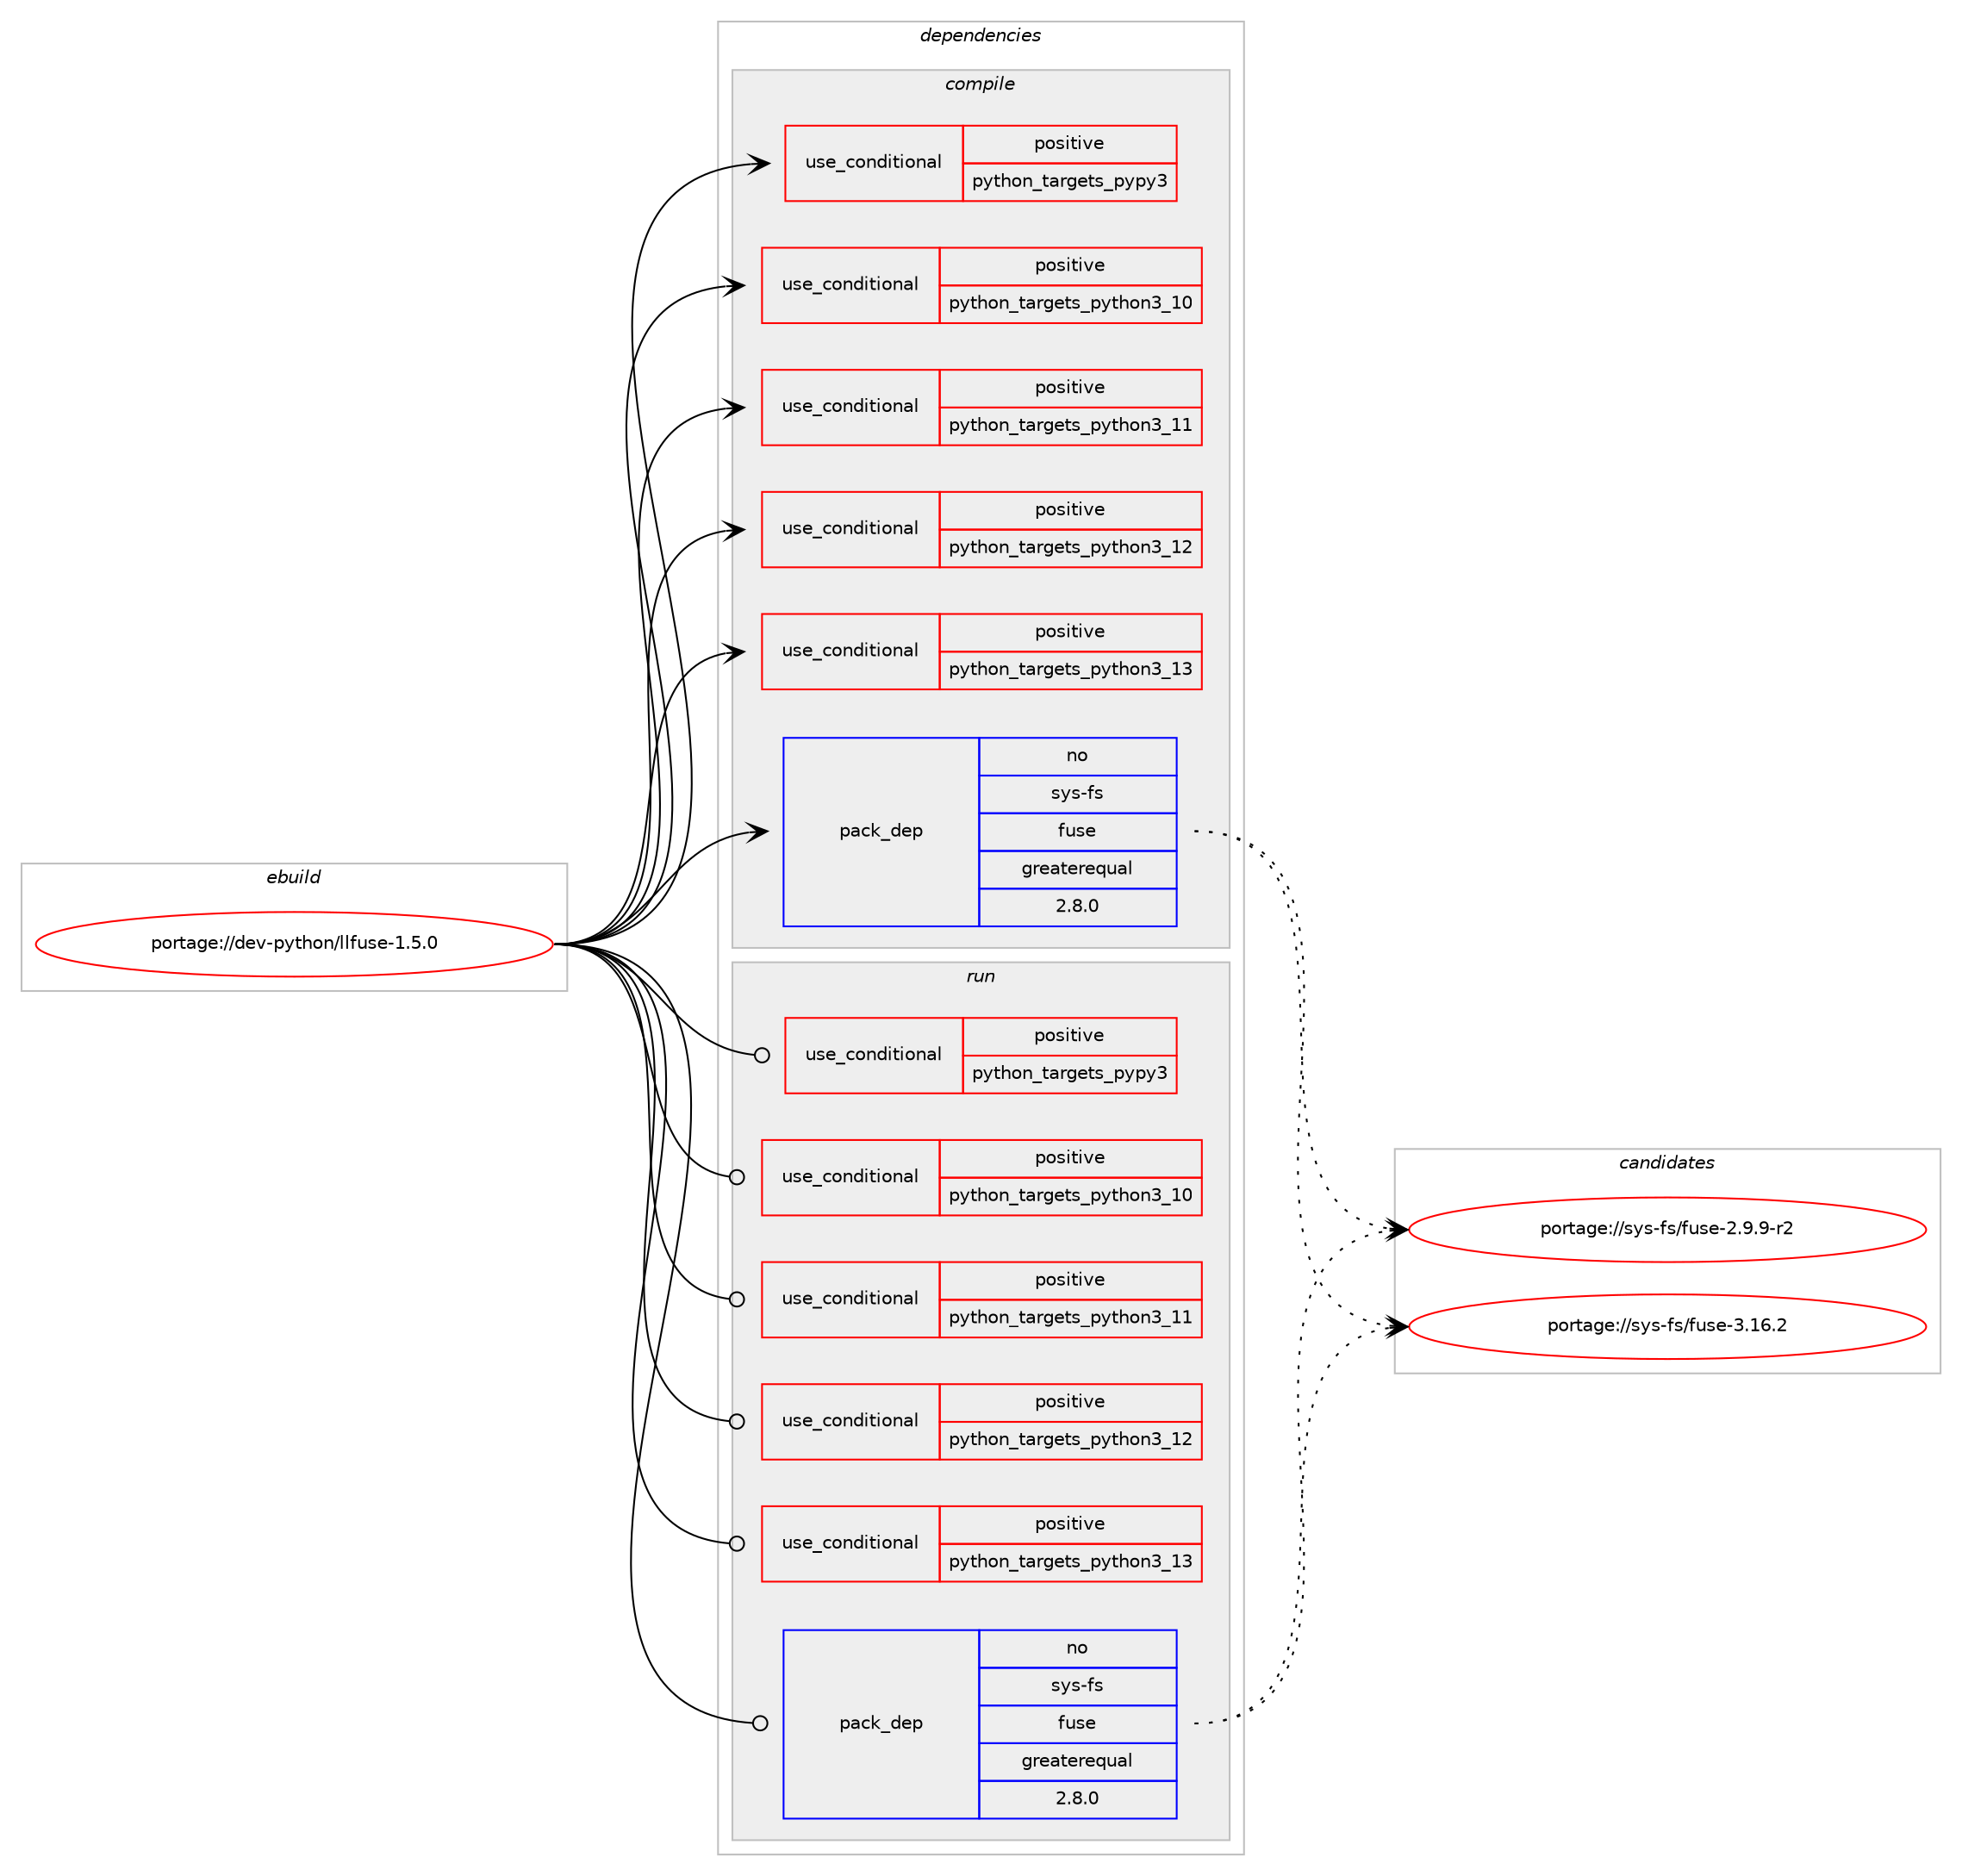 digraph prolog {

# *************
# Graph options
# *************

newrank=true;
concentrate=true;
compound=true;
graph [rankdir=LR,fontname=Helvetica,fontsize=10,ranksep=1.5];#, ranksep=2.5, nodesep=0.2];
edge  [arrowhead=vee];
node  [fontname=Helvetica,fontsize=10];

# **********
# The ebuild
# **********

subgraph cluster_leftcol {
color=gray;
rank=same;
label=<<i>ebuild</i>>;
id [label="portage://dev-python/llfuse-1.5.0", color=red, width=4, href="../dev-python/llfuse-1.5.0.svg"];
}

# ****************
# The dependencies
# ****************

subgraph cluster_midcol {
color=gray;
label=<<i>dependencies</i>>;
subgraph cluster_compile {
fillcolor="#eeeeee";
style=filled;
label=<<i>compile</i>>;
subgraph cond33510 {
dependency75535 [label=<<TABLE BORDER="0" CELLBORDER="1" CELLSPACING="0" CELLPADDING="4"><TR><TD ROWSPAN="3" CELLPADDING="10">use_conditional</TD></TR><TR><TD>positive</TD></TR><TR><TD>python_targets_pypy3</TD></TR></TABLE>>, shape=none, color=red];
# *** BEGIN UNKNOWN DEPENDENCY TYPE (TODO) ***
# dependency75535 -> package_dependency(portage://dev-python/llfuse-1.5.0,install,no,dev-python,pypy3,none,[,,],any_same_slot,[])
# *** END UNKNOWN DEPENDENCY TYPE (TODO) ***

}
id:e -> dependency75535:w [weight=20,style="solid",arrowhead="vee"];
subgraph cond33511 {
dependency75536 [label=<<TABLE BORDER="0" CELLBORDER="1" CELLSPACING="0" CELLPADDING="4"><TR><TD ROWSPAN="3" CELLPADDING="10">use_conditional</TD></TR><TR><TD>positive</TD></TR><TR><TD>python_targets_python3_10</TD></TR></TABLE>>, shape=none, color=red];
# *** BEGIN UNKNOWN DEPENDENCY TYPE (TODO) ***
# dependency75536 -> package_dependency(portage://dev-python/llfuse-1.5.0,install,no,dev-lang,python,none,[,,],[slot(3.10)],[])
# *** END UNKNOWN DEPENDENCY TYPE (TODO) ***

}
id:e -> dependency75536:w [weight=20,style="solid",arrowhead="vee"];
subgraph cond33512 {
dependency75537 [label=<<TABLE BORDER="0" CELLBORDER="1" CELLSPACING="0" CELLPADDING="4"><TR><TD ROWSPAN="3" CELLPADDING="10">use_conditional</TD></TR><TR><TD>positive</TD></TR><TR><TD>python_targets_python3_11</TD></TR></TABLE>>, shape=none, color=red];
# *** BEGIN UNKNOWN DEPENDENCY TYPE (TODO) ***
# dependency75537 -> package_dependency(portage://dev-python/llfuse-1.5.0,install,no,dev-lang,python,none,[,,],[slot(3.11)],[])
# *** END UNKNOWN DEPENDENCY TYPE (TODO) ***

}
id:e -> dependency75537:w [weight=20,style="solid",arrowhead="vee"];
subgraph cond33513 {
dependency75538 [label=<<TABLE BORDER="0" CELLBORDER="1" CELLSPACING="0" CELLPADDING="4"><TR><TD ROWSPAN="3" CELLPADDING="10">use_conditional</TD></TR><TR><TD>positive</TD></TR><TR><TD>python_targets_python3_12</TD></TR></TABLE>>, shape=none, color=red];
# *** BEGIN UNKNOWN DEPENDENCY TYPE (TODO) ***
# dependency75538 -> package_dependency(portage://dev-python/llfuse-1.5.0,install,no,dev-lang,python,none,[,,],[slot(3.12)],[])
# *** END UNKNOWN DEPENDENCY TYPE (TODO) ***

}
id:e -> dependency75538:w [weight=20,style="solid",arrowhead="vee"];
subgraph cond33514 {
dependency75539 [label=<<TABLE BORDER="0" CELLBORDER="1" CELLSPACING="0" CELLPADDING="4"><TR><TD ROWSPAN="3" CELLPADDING="10">use_conditional</TD></TR><TR><TD>positive</TD></TR><TR><TD>python_targets_python3_13</TD></TR></TABLE>>, shape=none, color=red];
# *** BEGIN UNKNOWN DEPENDENCY TYPE (TODO) ***
# dependency75539 -> package_dependency(portage://dev-python/llfuse-1.5.0,install,no,dev-lang,python,none,[,,],[slot(3.13)],[])
# *** END UNKNOWN DEPENDENCY TYPE (TODO) ***

}
id:e -> dependency75539:w [weight=20,style="solid",arrowhead="vee"];
# *** BEGIN UNKNOWN DEPENDENCY TYPE (TODO) ***
# id -> package_dependency(portage://dev-python/llfuse-1.5.0,install,no,sys-apps,attr,none,[,,],[],[])
# *** END UNKNOWN DEPENDENCY TYPE (TODO) ***

subgraph pack40810 {
dependency75540 [label=<<TABLE BORDER="0" CELLBORDER="1" CELLSPACING="0" CELLPADDING="4" WIDTH="220"><TR><TD ROWSPAN="6" CELLPADDING="30">pack_dep</TD></TR><TR><TD WIDTH="110">no</TD></TR><TR><TD>sys-fs</TD></TR><TR><TD>fuse</TD></TR><TR><TD>greaterequal</TD></TR><TR><TD>2.8.0</TD></TR></TABLE>>, shape=none, color=blue];
}
id:e -> dependency75540:w [weight=20,style="solid",arrowhead="vee"];
}
subgraph cluster_compileandrun {
fillcolor="#eeeeee";
style=filled;
label=<<i>compile and run</i>>;
}
subgraph cluster_run {
fillcolor="#eeeeee";
style=filled;
label=<<i>run</i>>;
subgraph cond33515 {
dependency75541 [label=<<TABLE BORDER="0" CELLBORDER="1" CELLSPACING="0" CELLPADDING="4"><TR><TD ROWSPAN="3" CELLPADDING="10">use_conditional</TD></TR><TR><TD>positive</TD></TR><TR><TD>python_targets_pypy3</TD></TR></TABLE>>, shape=none, color=red];
# *** BEGIN UNKNOWN DEPENDENCY TYPE (TODO) ***
# dependency75541 -> package_dependency(portage://dev-python/llfuse-1.5.0,run,no,dev-python,pypy3,none,[,,],any_same_slot,[])
# *** END UNKNOWN DEPENDENCY TYPE (TODO) ***

}
id:e -> dependency75541:w [weight=20,style="solid",arrowhead="odot"];
subgraph cond33516 {
dependency75542 [label=<<TABLE BORDER="0" CELLBORDER="1" CELLSPACING="0" CELLPADDING="4"><TR><TD ROWSPAN="3" CELLPADDING="10">use_conditional</TD></TR><TR><TD>positive</TD></TR><TR><TD>python_targets_python3_10</TD></TR></TABLE>>, shape=none, color=red];
# *** BEGIN UNKNOWN DEPENDENCY TYPE (TODO) ***
# dependency75542 -> package_dependency(portage://dev-python/llfuse-1.5.0,run,no,dev-lang,python,none,[,,],[slot(3.10)],[])
# *** END UNKNOWN DEPENDENCY TYPE (TODO) ***

}
id:e -> dependency75542:w [weight=20,style="solid",arrowhead="odot"];
subgraph cond33517 {
dependency75543 [label=<<TABLE BORDER="0" CELLBORDER="1" CELLSPACING="0" CELLPADDING="4"><TR><TD ROWSPAN="3" CELLPADDING="10">use_conditional</TD></TR><TR><TD>positive</TD></TR><TR><TD>python_targets_python3_11</TD></TR></TABLE>>, shape=none, color=red];
# *** BEGIN UNKNOWN DEPENDENCY TYPE (TODO) ***
# dependency75543 -> package_dependency(portage://dev-python/llfuse-1.5.0,run,no,dev-lang,python,none,[,,],[slot(3.11)],[])
# *** END UNKNOWN DEPENDENCY TYPE (TODO) ***

}
id:e -> dependency75543:w [weight=20,style="solid",arrowhead="odot"];
subgraph cond33518 {
dependency75544 [label=<<TABLE BORDER="0" CELLBORDER="1" CELLSPACING="0" CELLPADDING="4"><TR><TD ROWSPAN="3" CELLPADDING="10">use_conditional</TD></TR><TR><TD>positive</TD></TR><TR><TD>python_targets_python3_12</TD></TR></TABLE>>, shape=none, color=red];
# *** BEGIN UNKNOWN DEPENDENCY TYPE (TODO) ***
# dependency75544 -> package_dependency(portage://dev-python/llfuse-1.5.0,run,no,dev-lang,python,none,[,,],[slot(3.12)],[])
# *** END UNKNOWN DEPENDENCY TYPE (TODO) ***

}
id:e -> dependency75544:w [weight=20,style="solid",arrowhead="odot"];
subgraph cond33519 {
dependency75545 [label=<<TABLE BORDER="0" CELLBORDER="1" CELLSPACING="0" CELLPADDING="4"><TR><TD ROWSPAN="3" CELLPADDING="10">use_conditional</TD></TR><TR><TD>positive</TD></TR><TR><TD>python_targets_python3_13</TD></TR></TABLE>>, shape=none, color=red];
# *** BEGIN UNKNOWN DEPENDENCY TYPE (TODO) ***
# dependency75545 -> package_dependency(portage://dev-python/llfuse-1.5.0,run,no,dev-lang,python,none,[,,],[slot(3.13)],[])
# *** END UNKNOWN DEPENDENCY TYPE (TODO) ***

}
id:e -> dependency75545:w [weight=20,style="solid",arrowhead="odot"];
subgraph pack40811 {
dependency75546 [label=<<TABLE BORDER="0" CELLBORDER="1" CELLSPACING="0" CELLPADDING="4" WIDTH="220"><TR><TD ROWSPAN="6" CELLPADDING="30">pack_dep</TD></TR><TR><TD WIDTH="110">no</TD></TR><TR><TD>sys-fs</TD></TR><TR><TD>fuse</TD></TR><TR><TD>greaterequal</TD></TR><TR><TD>2.8.0</TD></TR></TABLE>>, shape=none, color=blue];
}
id:e -> dependency75546:w [weight=20,style="solid",arrowhead="odot"];
}
}

# **************
# The candidates
# **************

subgraph cluster_choices {
rank=same;
color=gray;
label=<<i>candidates</i>>;

subgraph choice40810 {
color=black;
nodesep=1;
choice11512111545102115471021171151014550465746574511450 [label="portage://sys-fs/fuse-2.9.9-r2", color=red, width=4,href="../sys-fs/fuse-2.9.9-r2.svg"];
choice115121115451021154710211711510145514649544650 [label="portage://sys-fs/fuse-3.16.2", color=red, width=4,href="../sys-fs/fuse-3.16.2.svg"];
dependency75540:e -> choice11512111545102115471021171151014550465746574511450:w [style=dotted,weight="100"];
dependency75540:e -> choice115121115451021154710211711510145514649544650:w [style=dotted,weight="100"];
}
subgraph choice40811 {
color=black;
nodesep=1;
choice11512111545102115471021171151014550465746574511450 [label="portage://sys-fs/fuse-2.9.9-r2", color=red, width=4,href="../sys-fs/fuse-2.9.9-r2.svg"];
choice115121115451021154710211711510145514649544650 [label="portage://sys-fs/fuse-3.16.2", color=red, width=4,href="../sys-fs/fuse-3.16.2.svg"];
dependency75546:e -> choice11512111545102115471021171151014550465746574511450:w [style=dotted,weight="100"];
dependency75546:e -> choice115121115451021154710211711510145514649544650:w [style=dotted,weight="100"];
}
}

}
